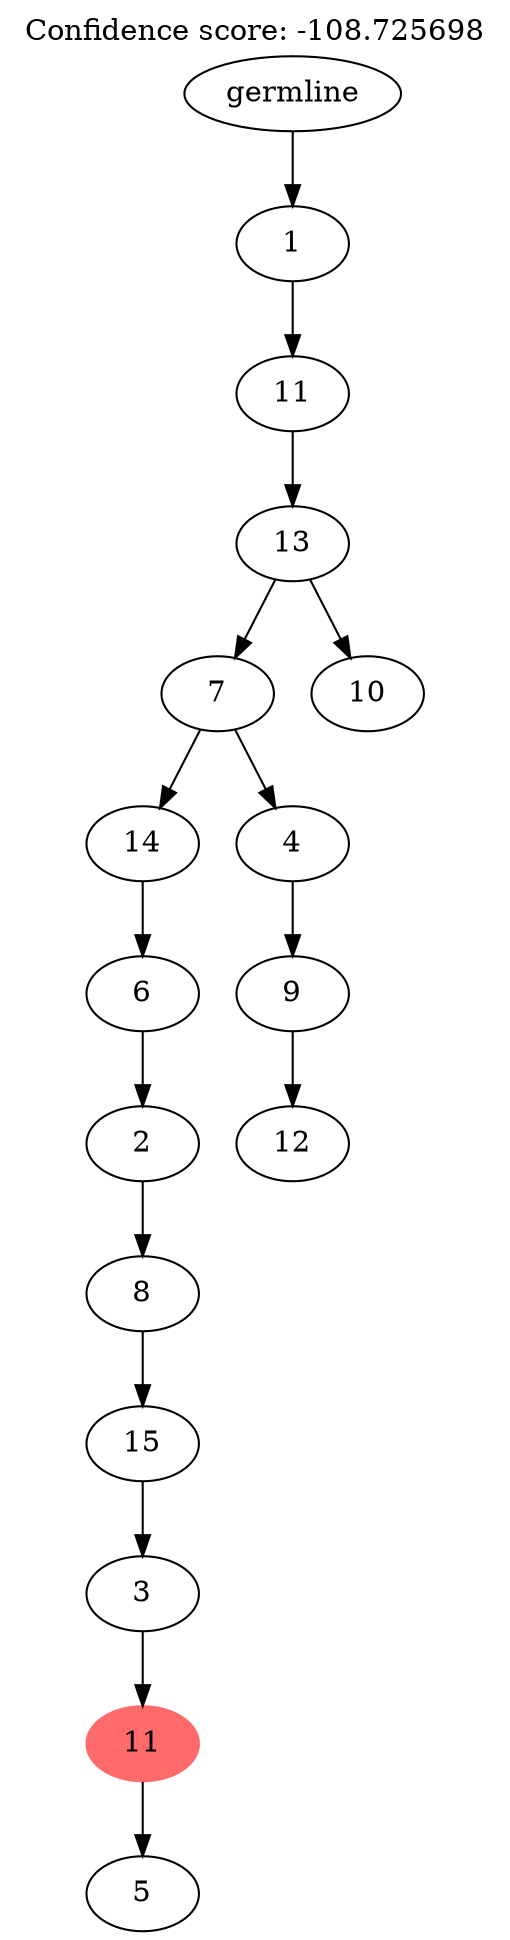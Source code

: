 digraph g {
	"15" -> "16";
	"16" [label="5"];
	"14" -> "15";
	"15" [color=indianred1, style=filled, label="11"];
	"13" -> "14";
	"14" [label="3"];
	"12" -> "13";
	"13" [label="15"];
	"11" -> "12";
	"12" [label="8"];
	"10" -> "11";
	"11" [label="2"];
	"9" -> "10";
	"10" [label="6"];
	"7" -> "8";
	"8" [label="12"];
	"6" -> "7";
	"7" [label="9"];
	"5" -> "6";
	"6" [label="4"];
	"5" -> "9";
	"9" [label="14"];
	"3" -> "4";
	"4" [label="10"];
	"3" -> "5";
	"5" [label="7"];
	"2" -> "3";
	"3" [label="13"];
	"1" -> "2";
	"2" [label="11"];
	"0" -> "1";
	"1" [label="1"];
	"0" [label="germline"];
	labelloc="t";
	label="Confidence score: -108.725698";
}
